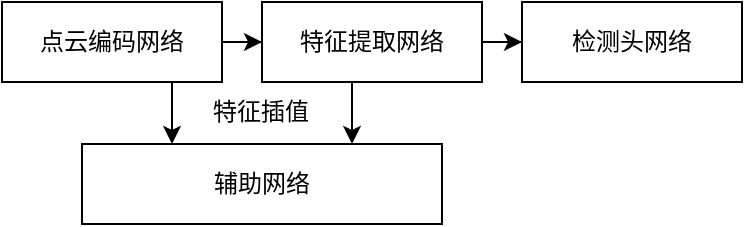 <mxfile version="13.8.1" type="github">
  <diagram id="TGd5bZQ37jyco5lTSg2u" name="Page-1">
    <mxGraphModel dx="766" dy="437" grid="1" gridSize="10" guides="1" tooltips="1" connect="1" arrows="1" fold="1" page="1" pageScale="1" pageWidth="827" pageHeight="1169" math="0" shadow="0">
      <root>
        <mxCell id="0" />
        <mxCell id="1" parent="0" />
        <mxCell id="L1btHAfHGWUPAy4XOACO-8" style="edgeStyle=orthogonalEdgeStyle;rounded=0;orthogonalLoop=1;jettySize=auto;html=1;exitX=0.75;exitY=1;exitDx=0;exitDy=0;entryX=0.25;entryY=0;entryDx=0;entryDy=0;" edge="1" parent="1" source="L1btHAfHGWUPAy4XOACO-1" target="L1btHAfHGWUPAy4XOACO-4">
          <mxGeometry relative="1" as="geometry" />
        </mxCell>
        <mxCell id="L1btHAfHGWUPAy4XOACO-10" style="edgeStyle=orthogonalEdgeStyle;rounded=0;orthogonalLoop=1;jettySize=auto;html=1;" edge="1" parent="1" source="L1btHAfHGWUPAy4XOACO-1" target="L1btHAfHGWUPAy4XOACO-2">
          <mxGeometry relative="1" as="geometry" />
        </mxCell>
        <mxCell id="L1btHAfHGWUPAy4XOACO-1" value="点云编码网络" style="rounded=0;whiteSpace=wrap;html=1;" vertex="1" parent="1">
          <mxGeometry x="160" y="140" width="110" height="40" as="geometry" />
        </mxCell>
        <mxCell id="L1btHAfHGWUPAy4XOACO-7" style="edgeStyle=orthogonalEdgeStyle;rounded=0;orthogonalLoop=1;jettySize=auto;html=1;exitX=0.25;exitY=1;exitDx=0;exitDy=0;entryX=0.75;entryY=0;entryDx=0;entryDy=0;" edge="1" parent="1" source="L1btHAfHGWUPAy4XOACO-2" target="L1btHAfHGWUPAy4XOACO-4">
          <mxGeometry relative="1" as="geometry" />
        </mxCell>
        <mxCell id="L1btHAfHGWUPAy4XOACO-11" style="edgeStyle=orthogonalEdgeStyle;rounded=0;orthogonalLoop=1;jettySize=auto;html=1;" edge="1" parent="1" source="L1btHAfHGWUPAy4XOACO-2" target="L1btHAfHGWUPAy4XOACO-3">
          <mxGeometry relative="1" as="geometry" />
        </mxCell>
        <mxCell id="L1btHAfHGWUPAy4XOACO-2" value="特征提取网络" style="rounded=0;whiteSpace=wrap;html=1;" vertex="1" parent="1">
          <mxGeometry x="290" y="140" width="110" height="40" as="geometry" />
        </mxCell>
        <mxCell id="L1btHAfHGWUPAy4XOACO-3" value="检测头网络" style="rounded=0;whiteSpace=wrap;html=1;" vertex="1" parent="1">
          <mxGeometry x="420" y="140" width="110" height="40" as="geometry" />
        </mxCell>
        <mxCell id="L1btHAfHGWUPAy4XOACO-4" value="辅助网络" style="rounded=0;whiteSpace=wrap;html=1;" vertex="1" parent="1">
          <mxGeometry x="200" y="211" width="180" height="40" as="geometry" />
        </mxCell>
        <mxCell id="L1btHAfHGWUPAy4XOACO-9" value="特征插值" style="text;html=1;align=center;verticalAlign=middle;resizable=0;points=[];autosize=1;" vertex="1" parent="1">
          <mxGeometry x="259" y="185" width="60" height="20" as="geometry" />
        </mxCell>
      </root>
    </mxGraphModel>
  </diagram>
</mxfile>
